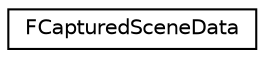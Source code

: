 digraph "Graphical Class Hierarchy"
{
  edge [fontname="Helvetica",fontsize="10",labelfontname="Helvetica",labelfontsize="10"];
  node [fontname="Helvetica",fontsize="10",shape=record];
  rankdir="LR";
  Node1 [label="FCapturedSceneData",height=0.2,width=0.4,color="black", fillcolor="white", style="filled",URL="$struct_f_captured_scene_data.html"];
}
